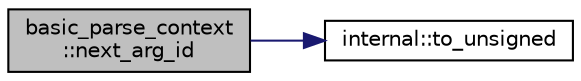 digraph "basic_parse_context::next_arg_id"
{
  edge [fontname="Helvetica",fontsize="10",labelfontname="Helvetica",labelfontsize="10"];
  node [fontname="Helvetica",fontsize="10",shape=record];
  rankdir="LR";
  Node1 [label="basic_parse_context\l::next_arg_id",height=0.2,width=0.4,color="black", fillcolor="grey75", style="filled" fontcolor="black"];
  Node1 -> Node2 [color="midnightblue",fontsize="10",style="solid",fontname="Helvetica"];
  Node2 [label="internal::to_unsigned",height=0.2,width=0.4,color="black", fillcolor="white", style="filled",URL="$namespaceinternal.html#acc608c40c33952a5382db8aaaddfc854"];
}
